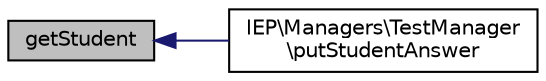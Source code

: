 digraph "getStudent"
{
  edge [fontname="Helvetica",fontsize="10",labelfontname="Helvetica",labelfontsize="10"];
  node [fontname="Helvetica",fontsize="10",shape=record];
  rankdir="LR";
  Node14 [label="getStudent",height=0.2,width=0.4,color="black", fillcolor="grey75", style="filled", fontcolor="black"];
  Node14 -> Node15 [dir="back",color="midnightblue",fontsize="10",style="solid",fontname="Helvetica"];
  Node15 [label="IEP\\Managers\\TestManager\l\\putStudentAnswer",height=0.2,width=0.4,color="black", fillcolor="white", style="filled",URL="$class_i_e_p_1_1_managers_1_1_test_manager.html#a8ee75cad8d9bad95e38c03ecb5a5b1e7"];
}
